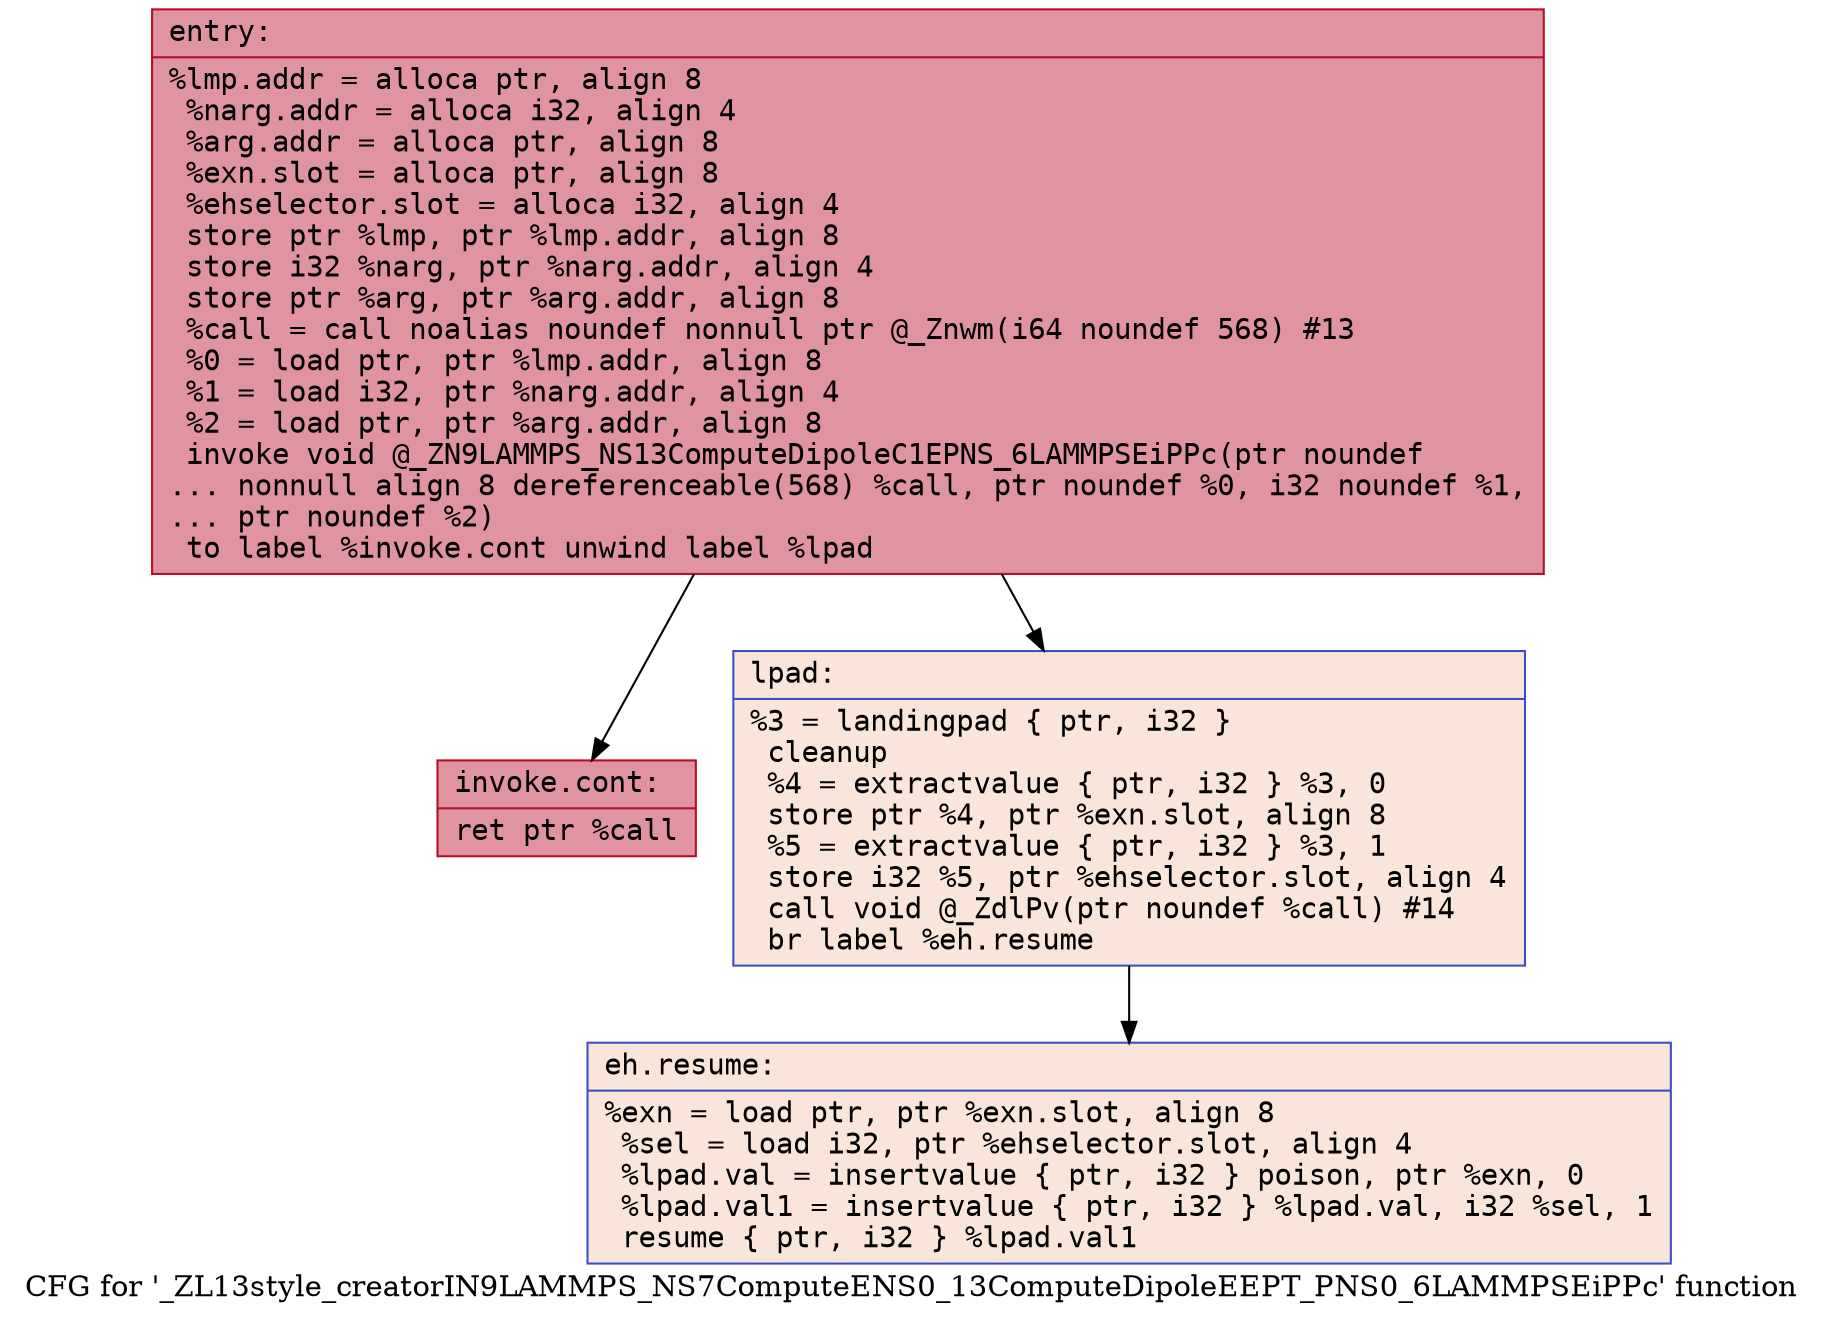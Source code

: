 digraph "CFG for '_ZL13style_creatorIN9LAMMPS_NS7ComputeENS0_13ComputeDipoleEEPT_PNS0_6LAMMPSEiPPc' function" {
	label="CFG for '_ZL13style_creatorIN9LAMMPS_NS7ComputeENS0_13ComputeDipoleEEPT_PNS0_6LAMMPSEiPPc' function";

	Node0x561f161dfb60 [shape=record,color="#b70d28ff", style=filled, fillcolor="#b70d2870" fontname="Courier",label="{entry:\l|  %lmp.addr = alloca ptr, align 8\l  %narg.addr = alloca i32, align 4\l  %arg.addr = alloca ptr, align 8\l  %exn.slot = alloca ptr, align 8\l  %ehselector.slot = alloca i32, align 4\l  store ptr %lmp, ptr %lmp.addr, align 8\l  store i32 %narg, ptr %narg.addr, align 4\l  store ptr %arg, ptr %arg.addr, align 8\l  %call = call noalias noundef nonnull ptr @_Znwm(i64 noundef 568) #13\l  %0 = load ptr, ptr %lmp.addr, align 8\l  %1 = load i32, ptr %narg.addr, align 4\l  %2 = load ptr, ptr %arg.addr, align 8\l  invoke void @_ZN9LAMMPS_NS13ComputeDipoleC1EPNS_6LAMMPSEiPPc(ptr noundef\l... nonnull align 8 dereferenceable(568) %call, ptr noundef %0, i32 noundef %1,\l... ptr noundef %2)\l          to label %invoke.cont unwind label %lpad\l}"];
	Node0x561f161dfb60 -> Node0x561f161e0300[tooltip="entry -> invoke.cont\nProbability 100.00%" ];
	Node0x561f161dfb60 -> Node0x561f161e0380[tooltip="entry -> lpad\nProbability 0.00%" ];
	Node0x561f161e0300 [shape=record,color="#b70d28ff", style=filled, fillcolor="#b70d2870" fontname="Courier",label="{invoke.cont:\l|  ret ptr %call\l}"];
	Node0x561f161e0380 [shape=record,color="#3d50c3ff", style=filled, fillcolor="#f4c5ad70" fontname="Courier",label="{lpad:\l|  %3 = landingpad \{ ptr, i32 \}\l          cleanup\l  %4 = extractvalue \{ ptr, i32 \} %3, 0\l  store ptr %4, ptr %exn.slot, align 8\l  %5 = extractvalue \{ ptr, i32 \} %3, 1\l  store i32 %5, ptr %ehselector.slot, align 4\l  call void @_ZdlPv(ptr noundef %call) #14\l  br label %eh.resume\l}"];
	Node0x561f161e0380 -> Node0x561f161e0af0[tooltip="lpad -> eh.resume\nProbability 100.00%" ];
	Node0x561f161e0af0 [shape=record,color="#3d50c3ff", style=filled, fillcolor="#f4c5ad70" fontname="Courier",label="{eh.resume:\l|  %exn = load ptr, ptr %exn.slot, align 8\l  %sel = load i32, ptr %ehselector.slot, align 4\l  %lpad.val = insertvalue \{ ptr, i32 \} poison, ptr %exn, 0\l  %lpad.val1 = insertvalue \{ ptr, i32 \} %lpad.val, i32 %sel, 1\l  resume \{ ptr, i32 \} %lpad.val1\l}"];
}
